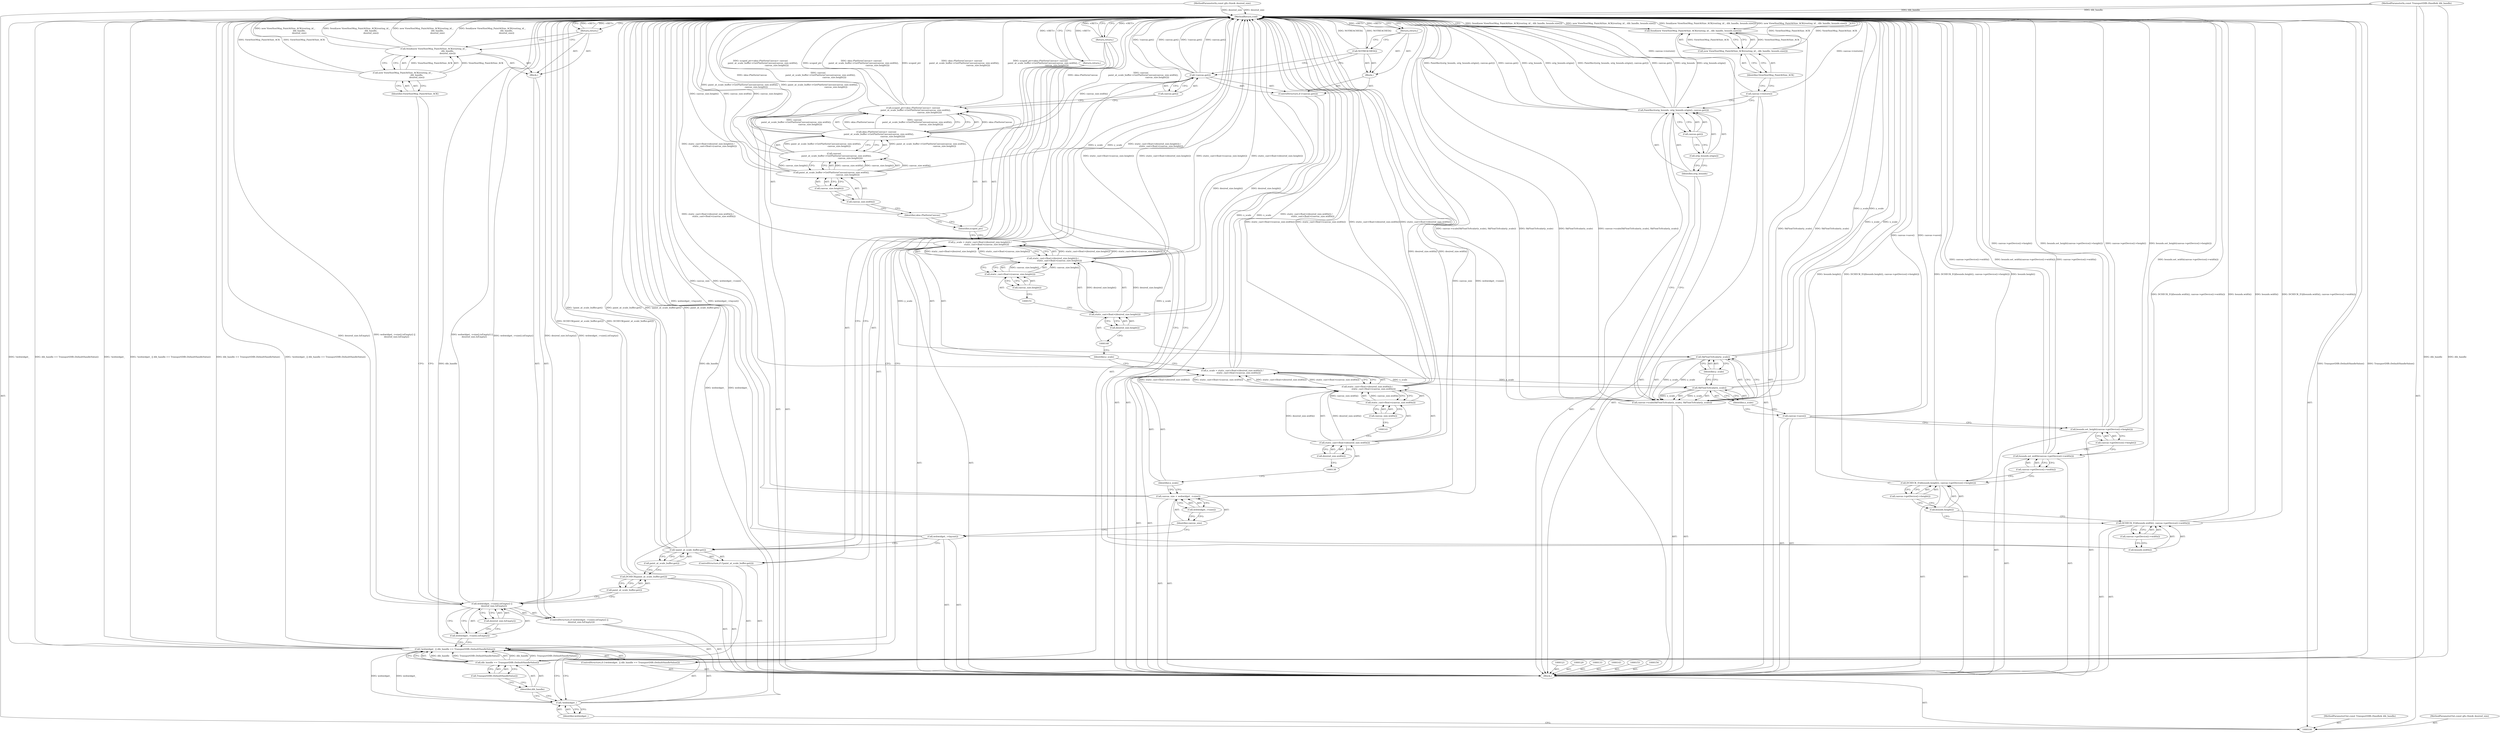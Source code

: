 digraph "0_Chrome_ee8d6fd30b022ac2c87b7a190c954e7bb3c9b21e_7" {
"1000193" [label="(MethodReturn,void)"];
"1000101" [label="(MethodParameterIn,const TransportDIB::Handle& dib_handle)"];
"1000348" [label="(MethodParameterOut,const TransportDIB::Handle& dib_handle)"];
"1000120" [label="(Return,return;)"];
"1000122" [label="(Call,DCHECK(paint_at_scale_buffer.get()))"];
"1000123" [label="(Call,paint_at_scale_buffer.get())"];
"1000124" [label="(ControlStructure,if (!paint_at_scale_buffer.get()))"];
"1000125" [label="(Call,!paint_at_scale_buffer.get())"];
"1000126" [label="(Call,paint_at_scale_buffer.get())"];
"1000127" [label="(Return,return;)"];
"1000102" [label="(MethodParameterIn,const gfx::Size& desired_size)"];
"1000349" [label="(MethodParameterOut,const gfx::Size& desired_size)"];
"1000103" [label="(Block,)"];
"1000128" [label="(Call,webwidget_->layout())"];
"1000130" [label="(Call,canvas_size = webwidget_->size())"];
"1000131" [label="(Identifier,canvas_size)"];
"1000132" [label="(Call,webwidget_->size())"];
"1000136" [label="(Call,static_cast<float>(desired_size.width()) /\n                  static_cast<float>(canvas_size.width()))"];
"1000137" [label="(Call,static_cast<float>(desired_size.width()))"];
"1000139" [label="(Call,desired_size.width())"];
"1000134" [label="(Call,x_scale = static_cast<float>(desired_size.width()) /\n                  static_cast<float>(canvas_size.width()))"];
"1000135" [label="(Identifier,x_scale)"];
"1000140" [label="(Call,static_cast<float>(canvas_size.width()))"];
"1000142" [label="(Call,canvas_size.width())"];
"1000146" [label="(Call,static_cast<float>(desired_size.height()) /\n                   static_cast<float>(canvas_size.height()))"];
"1000147" [label="(Call,static_cast<float>(desired_size.height()))"];
"1000149" [label="(Call,desired_size.height())"];
"1000144" [label="(Call,y_scale = static_cast<float>(desired_size.height()) /\n                   static_cast<float>(canvas_size.height()))"];
"1000145" [label="(Identifier,y_scale)"];
"1000150" [label="(Call,static_cast<float>(canvas_size.height()))"];
"1000152" [label="(Call,canvas_size.height())"];
"1000104" [label="(ControlStructure,if (!webwidget_ || dib_handle == TransportDIB::DefaultHandleValue()))"];
"1000108" [label="(Call,dib_handle == TransportDIB::DefaultHandleValue())"];
"1000109" [label="(Identifier,dib_handle)"];
"1000110" [label="(Call,TransportDIB::DefaultHandleValue())"];
"1000105" [label="(Call,!webwidget_ || dib_handle == TransportDIB::DefaultHandleValue())"];
"1000106" [label="(Call,!webwidget_)"];
"1000107" [label="(Identifier,webwidget_)"];
"1000157" [label="(Call,skia::PlatformCanvas> canvas(\n       paint_at_scale_buffer->GetPlatformCanvas(canvas_size.width(),\n                                               canvas_size.height())))"];
"1000158" [label="(Identifier,skia::PlatformCanvas)"];
"1000155" [label="(Call,scoped_ptr<skia::PlatformCanvas> canvas(\n       paint_at_scale_buffer->GetPlatformCanvas(canvas_size.width(),\n                                               canvas_size.height())))"];
"1000156" [label="(Identifier,scoped_ptr)"];
"1000159" [label="(Call,canvas(\n       paint_at_scale_buffer->GetPlatformCanvas(canvas_size.width(),\n                                               canvas_size.height())))"];
"1000161" [label="(Call,canvas_size.width())"];
"1000160" [label="(Call,paint_at_scale_buffer->GetPlatformCanvas(canvas_size.width(),\n                                               canvas_size.height()))"];
"1000162" [label="(Call,canvas_size.height())"];
"1000163" [label="(ControlStructure,if (!canvas.get()))"];
"1000166" [label="(Block,)"];
"1000164" [label="(Call,!canvas.get())"];
"1000165" [label="(Call,canvas.get())"];
"1000167" [label="(Call,NOTREACHED())"];
"1000168" [label="(Return,return;)"];
"1000111" [label="(Return,return;)"];
"1000170" [label="(Call,bounds.width())"];
"1000169" [label="(Call,DCHECK_EQ(bounds.width(), canvas->getDevice()->width()))"];
"1000171" [label="(Call,canvas->getDevice()->width())"];
"1000173" [label="(Call,bounds.height())"];
"1000172" [label="(Call,DCHECK_EQ(bounds.height(), canvas->getDevice()->height()))"];
"1000174" [label="(Call,canvas->getDevice()->height())"];
"1000176" [label="(Call,canvas->getDevice()->width())"];
"1000175" [label="(Call,bounds.set_width(canvas->getDevice()->width()))"];
"1000177" [label="(Call,bounds.set_height(canvas->getDevice()->height()))"];
"1000178" [label="(Call,canvas->getDevice()->height())"];
"1000179" [label="(Call,canvas->save())"];
"1000181" [label="(Call,SkFloatToScalar(x_scale))"];
"1000180" [label="(Call,canvas->scale(SkFloatToScalar(x_scale), SkFloatToScalar(y_scale)))"];
"1000182" [label="(Identifier,x_scale)"];
"1000183" [label="(Call,SkFloatToScalar(y_scale))"];
"1000184" [label="(Identifier,y_scale)"];
"1000186" [label="(Identifier,orig_bounds)"];
"1000185" [label="(Call,PaintRect(orig_bounds, orig_bounds.origin(), canvas.get()))"];
"1000187" [label="(Call,orig_bounds.origin())"];
"1000188" [label="(Call,canvas.get())"];
"1000189" [label="(Call,canvas->restore())"];
"1000192" [label="(Identifier,ViewHostMsg_PaintAtSize_ACK)"];
"1000190" [label="(Call,Send(new ViewHostMsg_PaintAtSize_ACK(routing_id_, dib_handle, bounds.size())))"];
"1000191" [label="(Call,new ViewHostMsg_PaintAtSize_ACK(routing_id_, dib_handle, bounds.size()))"];
"1000112" [label="(ControlStructure,if (webwidget_->size().isEmpty() ||\n      desired_size.IsEmpty()))"];
"1000113" [label="(Call,webwidget_->size().isEmpty() ||\n      desired_size.IsEmpty())"];
"1000114" [label="(Call,webwidget_->size().isEmpty())"];
"1000116" [label="(Block,)"];
"1000115" [label="(Call,desired_size.IsEmpty())"];
"1000119" [label="(Identifier,ViewHostMsg_PaintAtSize_ACK)"];
"1000117" [label="(Call,Send(new ViewHostMsg_PaintAtSize_ACK(routing_id_,\n                                         dib_handle,\n                                         desired_size)))"];
"1000118" [label="(Call,new ViewHostMsg_PaintAtSize_ACK(routing_id_,\n                                         dib_handle,\n                                         desired_size))"];
"1000193" -> "1000100"  [label="AST: "];
"1000193" -> "1000111"  [label="CFG: "];
"1000193" -> "1000120"  [label="CFG: "];
"1000193" -> "1000127"  [label="CFG: "];
"1000193" -> "1000168"  [label="CFG: "];
"1000193" -> "1000190"  [label="CFG: "];
"1000127" -> "1000193"  [label="DDG: <RET>"];
"1000168" -> "1000193"  [label="DDG: <RET>"];
"1000111" -> "1000193"  [label="DDG: <RET>"];
"1000120" -> "1000193"  [label="DDG: <RET>"];
"1000125" -> "1000193"  [label="DDG: !paint_at_scale_buffer.get()"];
"1000125" -> "1000193"  [label="DDG: paint_at_scale_buffer.get()"];
"1000105" -> "1000193"  [label="DDG: dib_handle == TransportDIB::DefaultHandleValue()"];
"1000105" -> "1000193"  [label="DDG: !webwidget_ || dib_handle == TransportDIB::DefaultHandleValue()"];
"1000105" -> "1000193"  [label="DDG: !webwidget_"];
"1000185" -> "1000193"  [label="DDG: PaintRect(orig_bounds, orig_bounds.origin(), canvas.get())"];
"1000185" -> "1000193"  [label="DDG: canvas.get()"];
"1000185" -> "1000193"  [label="DDG: orig_bounds"];
"1000185" -> "1000193"  [label="DDG: orig_bounds.origin()"];
"1000106" -> "1000193"  [label="DDG: webwidget_"];
"1000155" -> "1000193"  [label="DDG: skia::PlatformCanvas> canvas(\n       paint_at_scale_buffer->GetPlatformCanvas(canvas_size.width(),\n                                               canvas_size.height()))"];
"1000155" -> "1000193"  [label="DDG: scoped_ptr<skia::PlatformCanvas> canvas(\n       paint_at_scale_buffer->GetPlatformCanvas(canvas_size.width(),\n                                               canvas_size.height()))"];
"1000155" -> "1000193"  [label="DDG: scoped_ptr"];
"1000179" -> "1000193"  [label="DDG: canvas->save()"];
"1000180" -> "1000193"  [label="DDG: SkFloatToScalar(x_scale)"];
"1000180" -> "1000193"  [label="DDG: canvas->scale(SkFloatToScalar(x_scale), SkFloatToScalar(y_scale))"];
"1000180" -> "1000193"  [label="DDG: SkFloatToScalar(y_scale)"];
"1000117" -> "1000193"  [label="DDG: new ViewHostMsg_PaintAtSize_ACK(routing_id_,\n                                         dib_handle,\n                                         desired_size)"];
"1000117" -> "1000193"  [label="DDG: Send(new ViewHostMsg_PaintAtSize_ACK(routing_id_,\n                                         dib_handle,\n                                         desired_size))"];
"1000102" -> "1000193"  [label="DDG: desired_size"];
"1000118" -> "1000193"  [label="DDG: ViewHostMsg_PaintAtSize_ACK"];
"1000181" -> "1000193"  [label="DDG: x_scale"];
"1000157" -> "1000193"  [label="DDG: canvas(\n       paint_at_scale_buffer->GetPlatformCanvas(canvas_size.width(),\n                                               canvas_size.height()))"];
"1000157" -> "1000193"  [label="DDG: skia::PlatformCanvas"];
"1000177" -> "1000193"  [label="DDG: canvas->getDevice()->height()"];
"1000177" -> "1000193"  [label="DDG: bounds.set_height(canvas->getDevice()->height())"];
"1000164" -> "1000193"  [label="DDG: !canvas.get()"];
"1000164" -> "1000193"  [label="DDG: canvas.get()"];
"1000172" -> "1000193"  [label="DDG: DCHECK_EQ(bounds.height(), canvas->getDevice()->height())"];
"1000172" -> "1000193"  [label="DDG: bounds.height()"];
"1000169" -> "1000193"  [label="DDG: DCHECK_EQ(bounds.width(), canvas->getDevice()->width())"];
"1000169" -> "1000193"  [label="DDG: bounds.width()"];
"1000190" -> "1000193"  [label="DDG: Send(new ViewHostMsg_PaintAtSize_ACK(routing_id_, dib_handle, bounds.size()))"];
"1000190" -> "1000193"  [label="DDG: new ViewHostMsg_PaintAtSize_ACK(routing_id_, dib_handle, bounds.size())"];
"1000113" -> "1000193"  [label="DDG: webwidget_->size().isEmpty()"];
"1000113" -> "1000193"  [label="DDG: desired_size.IsEmpty()"];
"1000113" -> "1000193"  [label="DDG: webwidget_->size().isEmpty() ||\n      desired_size.IsEmpty()"];
"1000159" -> "1000193"  [label="DDG: paint_at_scale_buffer->GetPlatformCanvas(canvas_size.width(),\n                                               canvas_size.height())"];
"1000189" -> "1000193"  [label="DDG: canvas->restore()"];
"1000130" -> "1000193"  [label="DDG: webwidget_->size()"];
"1000130" -> "1000193"  [label="DDG: canvas_size"];
"1000137" -> "1000193"  [label="DDG: desired_size.width()"];
"1000136" -> "1000193"  [label="DDG: static_cast<float>(canvas_size.width())"];
"1000136" -> "1000193"  [label="DDG: static_cast<float>(desired_size.width())"];
"1000183" -> "1000193"  [label="DDG: y_scale"];
"1000167" -> "1000193"  [label="DDG: NOTREACHED()"];
"1000147" -> "1000193"  [label="DDG: desired_size.height()"];
"1000175" -> "1000193"  [label="DDG: canvas->getDevice()->width()"];
"1000175" -> "1000193"  [label="DDG: bounds.set_width(canvas->getDevice()->width())"];
"1000134" -> "1000193"  [label="DDG: x_scale"];
"1000134" -> "1000193"  [label="DDG: static_cast<float>(desired_size.width()) /\n                  static_cast<float>(canvas_size.width())"];
"1000101" -> "1000193"  [label="DDG: dib_handle"];
"1000108" -> "1000193"  [label="DDG: TransportDIB::DefaultHandleValue()"];
"1000108" -> "1000193"  [label="DDG: dib_handle"];
"1000122" -> "1000193"  [label="DDG: DCHECK(paint_at_scale_buffer.get())"];
"1000144" -> "1000193"  [label="DDG: y_scale"];
"1000144" -> "1000193"  [label="DDG: static_cast<float>(desired_size.height()) /\n                   static_cast<float>(canvas_size.height())"];
"1000146" -> "1000193"  [label="DDG: static_cast<float>(canvas_size.height())"];
"1000146" -> "1000193"  [label="DDG: static_cast<float>(desired_size.height())"];
"1000128" -> "1000193"  [label="DDG: webwidget_->layout()"];
"1000160" -> "1000193"  [label="DDG: canvas_size.height()"];
"1000160" -> "1000193"  [label="DDG: canvas_size.width()"];
"1000191" -> "1000193"  [label="DDG: ViewHostMsg_PaintAtSize_ACK"];
"1000101" -> "1000100"  [label="AST: "];
"1000101" -> "1000193"  [label="DDG: dib_handle"];
"1000101" -> "1000108"  [label="DDG: dib_handle"];
"1000348" -> "1000100"  [label="AST: "];
"1000120" -> "1000116"  [label="AST: "];
"1000120" -> "1000117"  [label="CFG: "];
"1000193" -> "1000120"  [label="CFG: "];
"1000120" -> "1000193"  [label="DDG: <RET>"];
"1000122" -> "1000103"  [label="AST: "];
"1000122" -> "1000123"  [label="CFG: "];
"1000123" -> "1000122"  [label="AST: "];
"1000126" -> "1000122"  [label="CFG: "];
"1000122" -> "1000193"  [label="DDG: DCHECK(paint_at_scale_buffer.get())"];
"1000123" -> "1000122"  [label="AST: "];
"1000123" -> "1000113"  [label="CFG: "];
"1000122" -> "1000123"  [label="CFG: "];
"1000124" -> "1000103"  [label="AST: "];
"1000125" -> "1000124"  [label="AST: "];
"1000127" -> "1000124"  [label="AST: "];
"1000125" -> "1000124"  [label="AST: "];
"1000125" -> "1000126"  [label="CFG: "];
"1000126" -> "1000125"  [label="AST: "];
"1000127" -> "1000125"  [label="CFG: "];
"1000128" -> "1000125"  [label="CFG: "];
"1000125" -> "1000193"  [label="DDG: !paint_at_scale_buffer.get()"];
"1000125" -> "1000193"  [label="DDG: paint_at_scale_buffer.get()"];
"1000126" -> "1000125"  [label="AST: "];
"1000126" -> "1000122"  [label="CFG: "];
"1000125" -> "1000126"  [label="CFG: "];
"1000127" -> "1000124"  [label="AST: "];
"1000127" -> "1000125"  [label="CFG: "];
"1000193" -> "1000127"  [label="CFG: "];
"1000127" -> "1000193"  [label="DDG: <RET>"];
"1000102" -> "1000100"  [label="AST: "];
"1000102" -> "1000193"  [label="DDG: desired_size"];
"1000349" -> "1000100"  [label="AST: "];
"1000103" -> "1000100"  [label="AST: "];
"1000104" -> "1000103"  [label="AST: "];
"1000112" -> "1000103"  [label="AST: "];
"1000121" -> "1000103"  [label="AST: "];
"1000122" -> "1000103"  [label="AST: "];
"1000124" -> "1000103"  [label="AST: "];
"1000128" -> "1000103"  [label="AST: "];
"1000129" -> "1000103"  [label="AST: "];
"1000130" -> "1000103"  [label="AST: "];
"1000133" -> "1000103"  [label="AST: "];
"1000134" -> "1000103"  [label="AST: "];
"1000143" -> "1000103"  [label="AST: "];
"1000144" -> "1000103"  [label="AST: "];
"1000153" -> "1000103"  [label="AST: "];
"1000154" -> "1000103"  [label="AST: "];
"1000155" -> "1000103"  [label="AST: "];
"1000163" -> "1000103"  [label="AST: "];
"1000169" -> "1000103"  [label="AST: "];
"1000172" -> "1000103"  [label="AST: "];
"1000175" -> "1000103"  [label="AST: "];
"1000177" -> "1000103"  [label="AST: "];
"1000179" -> "1000103"  [label="AST: "];
"1000180" -> "1000103"  [label="AST: "];
"1000185" -> "1000103"  [label="AST: "];
"1000189" -> "1000103"  [label="AST: "];
"1000190" -> "1000103"  [label="AST: "];
"1000128" -> "1000103"  [label="AST: "];
"1000128" -> "1000125"  [label="CFG: "];
"1000131" -> "1000128"  [label="CFG: "];
"1000128" -> "1000193"  [label="DDG: webwidget_->layout()"];
"1000130" -> "1000103"  [label="AST: "];
"1000130" -> "1000132"  [label="CFG: "];
"1000131" -> "1000130"  [label="AST: "];
"1000132" -> "1000130"  [label="AST: "];
"1000135" -> "1000130"  [label="CFG: "];
"1000130" -> "1000193"  [label="DDG: webwidget_->size()"];
"1000130" -> "1000193"  [label="DDG: canvas_size"];
"1000131" -> "1000130"  [label="AST: "];
"1000131" -> "1000128"  [label="CFG: "];
"1000132" -> "1000131"  [label="CFG: "];
"1000132" -> "1000130"  [label="AST: "];
"1000132" -> "1000131"  [label="CFG: "];
"1000130" -> "1000132"  [label="CFG: "];
"1000136" -> "1000134"  [label="AST: "];
"1000136" -> "1000140"  [label="CFG: "];
"1000137" -> "1000136"  [label="AST: "];
"1000140" -> "1000136"  [label="AST: "];
"1000134" -> "1000136"  [label="CFG: "];
"1000136" -> "1000193"  [label="DDG: static_cast<float>(canvas_size.width())"];
"1000136" -> "1000193"  [label="DDG: static_cast<float>(desired_size.width())"];
"1000136" -> "1000134"  [label="DDG: static_cast<float>(desired_size.width())"];
"1000136" -> "1000134"  [label="DDG: static_cast<float>(canvas_size.width())"];
"1000137" -> "1000136"  [label="DDG: desired_size.width()"];
"1000140" -> "1000136"  [label="DDG: canvas_size.width()"];
"1000137" -> "1000136"  [label="AST: "];
"1000137" -> "1000139"  [label="CFG: "];
"1000138" -> "1000137"  [label="AST: "];
"1000139" -> "1000137"  [label="AST: "];
"1000141" -> "1000137"  [label="CFG: "];
"1000137" -> "1000193"  [label="DDG: desired_size.width()"];
"1000137" -> "1000136"  [label="DDG: desired_size.width()"];
"1000139" -> "1000137"  [label="AST: "];
"1000139" -> "1000138"  [label="CFG: "];
"1000137" -> "1000139"  [label="CFG: "];
"1000134" -> "1000103"  [label="AST: "];
"1000134" -> "1000136"  [label="CFG: "];
"1000135" -> "1000134"  [label="AST: "];
"1000136" -> "1000134"  [label="AST: "];
"1000145" -> "1000134"  [label="CFG: "];
"1000134" -> "1000193"  [label="DDG: x_scale"];
"1000134" -> "1000193"  [label="DDG: static_cast<float>(desired_size.width()) /\n                  static_cast<float>(canvas_size.width())"];
"1000136" -> "1000134"  [label="DDG: static_cast<float>(desired_size.width())"];
"1000136" -> "1000134"  [label="DDG: static_cast<float>(canvas_size.width())"];
"1000134" -> "1000181"  [label="DDG: x_scale"];
"1000135" -> "1000134"  [label="AST: "];
"1000135" -> "1000130"  [label="CFG: "];
"1000138" -> "1000135"  [label="CFG: "];
"1000140" -> "1000136"  [label="AST: "];
"1000140" -> "1000142"  [label="CFG: "];
"1000141" -> "1000140"  [label="AST: "];
"1000142" -> "1000140"  [label="AST: "];
"1000136" -> "1000140"  [label="CFG: "];
"1000140" -> "1000136"  [label="DDG: canvas_size.width()"];
"1000142" -> "1000140"  [label="AST: "];
"1000142" -> "1000141"  [label="CFG: "];
"1000140" -> "1000142"  [label="CFG: "];
"1000146" -> "1000144"  [label="AST: "];
"1000146" -> "1000150"  [label="CFG: "];
"1000147" -> "1000146"  [label="AST: "];
"1000150" -> "1000146"  [label="AST: "];
"1000144" -> "1000146"  [label="CFG: "];
"1000146" -> "1000193"  [label="DDG: static_cast<float>(canvas_size.height())"];
"1000146" -> "1000193"  [label="DDG: static_cast<float>(desired_size.height())"];
"1000146" -> "1000144"  [label="DDG: static_cast<float>(desired_size.height())"];
"1000146" -> "1000144"  [label="DDG: static_cast<float>(canvas_size.height())"];
"1000147" -> "1000146"  [label="DDG: desired_size.height()"];
"1000150" -> "1000146"  [label="DDG: canvas_size.height()"];
"1000147" -> "1000146"  [label="AST: "];
"1000147" -> "1000149"  [label="CFG: "];
"1000148" -> "1000147"  [label="AST: "];
"1000149" -> "1000147"  [label="AST: "];
"1000151" -> "1000147"  [label="CFG: "];
"1000147" -> "1000193"  [label="DDG: desired_size.height()"];
"1000147" -> "1000146"  [label="DDG: desired_size.height()"];
"1000149" -> "1000147"  [label="AST: "];
"1000149" -> "1000148"  [label="CFG: "];
"1000147" -> "1000149"  [label="CFG: "];
"1000144" -> "1000103"  [label="AST: "];
"1000144" -> "1000146"  [label="CFG: "];
"1000145" -> "1000144"  [label="AST: "];
"1000146" -> "1000144"  [label="AST: "];
"1000156" -> "1000144"  [label="CFG: "];
"1000144" -> "1000193"  [label="DDG: y_scale"];
"1000144" -> "1000193"  [label="DDG: static_cast<float>(desired_size.height()) /\n                   static_cast<float>(canvas_size.height())"];
"1000146" -> "1000144"  [label="DDG: static_cast<float>(desired_size.height())"];
"1000146" -> "1000144"  [label="DDG: static_cast<float>(canvas_size.height())"];
"1000144" -> "1000183"  [label="DDG: y_scale"];
"1000145" -> "1000144"  [label="AST: "];
"1000145" -> "1000134"  [label="CFG: "];
"1000148" -> "1000145"  [label="CFG: "];
"1000150" -> "1000146"  [label="AST: "];
"1000150" -> "1000152"  [label="CFG: "];
"1000151" -> "1000150"  [label="AST: "];
"1000152" -> "1000150"  [label="AST: "];
"1000146" -> "1000150"  [label="CFG: "];
"1000150" -> "1000146"  [label="DDG: canvas_size.height()"];
"1000152" -> "1000150"  [label="AST: "];
"1000152" -> "1000151"  [label="CFG: "];
"1000150" -> "1000152"  [label="CFG: "];
"1000104" -> "1000103"  [label="AST: "];
"1000105" -> "1000104"  [label="AST: "];
"1000111" -> "1000104"  [label="AST: "];
"1000108" -> "1000105"  [label="AST: "];
"1000108" -> "1000110"  [label="CFG: "];
"1000109" -> "1000108"  [label="AST: "];
"1000110" -> "1000108"  [label="AST: "];
"1000105" -> "1000108"  [label="CFG: "];
"1000108" -> "1000193"  [label="DDG: TransportDIB::DefaultHandleValue()"];
"1000108" -> "1000193"  [label="DDG: dib_handle"];
"1000108" -> "1000105"  [label="DDG: dib_handle"];
"1000108" -> "1000105"  [label="DDG: TransportDIB::DefaultHandleValue()"];
"1000101" -> "1000108"  [label="DDG: dib_handle"];
"1000109" -> "1000108"  [label="AST: "];
"1000109" -> "1000106"  [label="CFG: "];
"1000110" -> "1000109"  [label="CFG: "];
"1000110" -> "1000108"  [label="AST: "];
"1000110" -> "1000109"  [label="CFG: "];
"1000108" -> "1000110"  [label="CFG: "];
"1000105" -> "1000104"  [label="AST: "];
"1000105" -> "1000106"  [label="CFG: "];
"1000105" -> "1000108"  [label="CFG: "];
"1000106" -> "1000105"  [label="AST: "];
"1000108" -> "1000105"  [label="AST: "];
"1000111" -> "1000105"  [label="CFG: "];
"1000114" -> "1000105"  [label="CFG: "];
"1000105" -> "1000193"  [label="DDG: dib_handle == TransportDIB::DefaultHandleValue()"];
"1000105" -> "1000193"  [label="DDG: !webwidget_ || dib_handle == TransportDIB::DefaultHandleValue()"];
"1000105" -> "1000193"  [label="DDG: !webwidget_"];
"1000106" -> "1000105"  [label="DDG: webwidget_"];
"1000108" -> "1000105"  [label="DDG: dib_handle"];
"1000108" -> "1000105"  [label="DDG: TransportDIB::DefaultHandleValue()"];
"1000106" -> "1000105"  [label="AST: "];
"1000106" -> "1000107"  [label="CFG: "];
"1000107" -> "1000106"  [label="AST: "];
"1000109" -> "1000106"  [label="CFG: "];
"1000105" -> "1000106"  [label="CFG: "];
"1000106" -> "1000193"  [label="DDG: webwidget_"];
"1000106" -> "1000105"  [label="DDG: webwidget_"];
"1000107" -> "1000106"  [label="AST: "];
"1000107" -> "1000100"  [label="CFG: "];
"1000106" -> "1000107"  [label="CFG: "];
"1000157" -> "1000155"  [label="AST: "];
"1000157" -> "1000159"  [label="CFG: "];
"1000158" -> "1000157"  [label="AST: "];
"1000159" -> "1000157"  [label="AST: "];
"1000155" -> "1000157"  [label="CFG: "];
"1000157" -> "1000193"  [label="DDG: canvas(\n       paint_at_scale_buffer->GetPlatformCanvas(canvas_size.width(),\n                                               canvas_size.height()))"];
"1000157" -> "1000193"  [label="DDG: skia::PlatformCanvas"];
"1000157" -> "1000155"  [label="DDG: skia::PlatformCanvas"];
"1000157" -> "1000155"  [label="DDG: canvas(\n       paint_at_scale_buffer->GetPlatformCanvas(canvas_size.width(),\n                                               canvas_size.height()))"];
"1000159" -> "1000157"  [label="DDG: paint_at_scale_buffer->GetPlatformCanvas(canvas_size.width(),\n                                               canvas_size.height())"];
"1000158" -> "1000157"  [label="AST: "];
"1000158" -> "1000156"  [label="CFG: "];
"1000161" -> "1000158"  [label="CFG: "];
"1000155" -> "1000103"  [label="AST: "];
"1000155" -> "1000157"  [label="CFG: "];
"1000156" -> "1000155"  [label="AST: "];
"1000157" -> "1000155"  [label="AST: "];
"1000165" -> "1000155"  [label="CFG: "];
"1000155" -> "1000193"  [label="DDG: skia::PlatformCanvas> canvas(\n       paint_at_scale_buffer->GetPlatformCanvas(canvas_size.width(),\n                                               canvas_size.height()))"];
"1000155" -> "1000193"  [label="DDG: scoped_ptr<skia::PlatformCanvas> canvas(\n       paint_at_scale_buffer->GetPlatformCanvas(canvas_size.width(),\n                                               canvas_size.height()))"];
"1000155" -> "1000193"  [label="DDG: scoped_ptr"];
"1000157" -> "1000155"  [label="DDG: skia::PlatformCanvas"];
"1000157" -> "1000155"  [label="DDG: canvas(\n       paint_at_scale_buffer->GetPlatformCanvas(canvas_size.width(),\n                                               canvas_size.height()))"];
"1000156" -> "1000155"  [label="AST: "];
"1000156" -> "1000144"  [label="CFG: "];
"1000158" -> "1000156"  [label="CFG: "];
"1000159" -> "1000157"  [label="AST: "];
"1000159" -> "1000160"  [label="CFG: "];
"1000160" -> "1000159"  [label="AST: "];
"1000157" -> "1000159"  [label="CFG: "];
"1000159" -> "1000193"  [label="DDG: paint_at_scale_buffer->GetPlatformCanvas(canvas_size.width(),\n                                               canvas_size.height())"];
"1000159" -> "1000157"  [label="DDG: paint_at_scale_buffer->GetPlatformCanvas(canvas_size.width(),\n                                               canvas_size.height())"];
"1000160" -> "1000159"  [label="DDG: canvas_size.width()"];
"1000160" -> "1000159"  [label="DDG: canvas_size.height()"];
"1000161" -> "1000160"  [label="AST: "];
"1000161" -> "1000158"  [label="CFG: "];
"1000162" -> "1000161"  [label="CFG: "];
"1000160" -> "1000159"  [label="AST: "];
"1000160" -> "1000162"  [label="CFG: "];
"1000161" -> "1000160"  [label="AST: "];
"1000162" -> "1000160"  [label="AST: "];
"1000159" -> "1000160"  [label="CFG: "];
"1000160" -> "1000193"  [label="DDG: canvas_size.height()"];
"1000160" -> "1000193"  [label="DDG: canvas_size.width()"];
"1000160" -> "1000159"  [label="DDG: canvas_size.width()"];
"1000160" -> "1000159"  [label="DDG: canvas_size.height()"];
"1000162" -> "1000160"  [label="AST: "];
"1000162" -> "1000161"  [label="CFG: "];
"1000160" -> "1000162"  [label="CFG: "];
"1000163" -> "1000103"  [label="AST: "];
"1000164" -> "1000163"  [label="AST: "];
"1000166" -> "1000163"  [label="AST: "];
"1000166" -> "1000163"  [label="AST: "];
"1000167" -> "1000166"  [label="AST: "];
"1000168" -> "1000166"  [label="AST: "];
"1000164" -> "1000163"  [label="AST: "];
"1000164" -> "1000165"  [label="CFG: "];
"1000165" -> "1000164"  [label="AST: "];
"1000167" -> "1000164"  [label="CFG: "];
"1000170" -> "1000164"  [label="CFG: "];
"1000164" -> "1000193"  [label="DDG: !canvas.get()"];
"1000164" -> "1000193"  [label="DDG: canvas.get()"];
"1000165" -> "1000164"  [label="AST: "];
"1000165" -> "1000155"  [label="CFG: "];
"1000164" -> "1000165"  [label="CFG: "];
"1000167" -> "1000166"  [label="AST: "];
"1000167" -> "1000164"  [label="CFG: "];
"1000168" -> "1000167"  [label="CFG: "];
"1000167" -> "1000193"  [label="DDG: NOTREACHED()"];
"1000168" -> "1000166"  [label="AST: "];
"1000168" -> "1000167"  [label="CFG: "];
"1000193" -> "1000168"  [label="CFG: "];
"1000168" -> "1000193"  [label="DDG: <RET>"];
"1000111" -> "1000104"  [label="AST: "];
"1000111" -> "1000105"  [label="CFG: "];
"1000193" -> "1000111"  [label="CFG: "];
"1000111" -> "1000193"  [label="DDG: <RET>"];
"1000170" -> "1000169"  [label="AST: "];
"1000170" -> "1000164"  [label="CFG: "];
"1000171" -> "1000170"  [label="CFG: "];
"1000169" -> "1000103"  [label="AST: "];
"1000169" -> "1000171"  [label="CFG: "];
"1000170" -> "1000169"  [label="AST: "];
"1000171" -> "1000169"  [label="AST: "];
"1000173" -> "1000169"  [label="CFG: "];
"1000169" -> "1000193"  [label="DDG: DCHECK_EQ(bounds.width(), canvas->getDevice()->width())"];
"1000169" -> "1000193"  [label="DDG: bounds.width()"];
"1000171" -> "1000169"  [label="AST: "];
"1000171" -> "1000170"  [label="CFG: "];
"1000169" -> "1000171"  [label="CFG: "];
"1000173" -> "1000172"  [label="AST: "];
"1000173" -> "1000169"  [label="CFG: "];
"1000174" -> "1000173"  [label="CFG: "];
"1000172" -> "1000103"  [label="AST: "];
"1000172" -> "1000174"  [label="CFG: "];
"1000173" -> "1000172"  [label="AST: "];
"1000174" -> "1000172"  [label="AST: "];
"1000176" -> "1000172"  [label="CFG: "];
"1000172" -> "1000193"  [label="DDG: DCHECK_EQ(bounds.height(), canvas->getDevice()->height())"];
"1000172" -> "1000193"  [label="DDG: bounds.height()"];
"1000174" -> "1000172"  [label="AST: "];
"1000174" -> "1000173"  [label="CFG: "];
"1000172" -> "1000174"  [label="CFG: "];
"1000176" -> "1000175"  [label="AST: "];
"1000176" -> "1000172"  [label="CFG: "];
"1000175" -> "1000176"  [label="CFG: "];
"1000175" -> "1000103"  [label="AST: "];
"1000175" -> "1000176"  [label="CFG: "];
"1000176" -> "1000175"  [label="AST: "];
"1000178" -> "1000175"  [label="CFG: "];
"1000175" -> "1000193"  [label="DDG: canvas->getDevice()->width()"];
"1000175" -> "1000193"  [label="DDG: bounds.set_width(canvas->getDevice()->width())"];
"1000177" -> "1000103"  [label="AST: "];
"1000177" -> "1000178"  [label="CFG: "];
"1000178" -> "1000177"  [label="AST: "];
"1000179" -> "1000177"  [label="CFG: "];
"1000177" -> "1000193"  [label="DDG: canvas->getDevice()->height()"];
"1000177" -> "1000193"  [label="DDG: bounds.set_height(canvas->getDevice()->height())"];
"1000178" -> "1000177"  [label="AST: "];
"1000178" -> "1000175"  [label="CFG: "];
"1000177" -> "1000178"  [label="CFG: "];
"1000179" -> "1000103"  [label="AST: "];
"1000179" -> "1000177"  [label="CFG: "];
"1000182" -> "1000179"  [label="CFG: "];
"1000179" -> "1000193"  [label="DDG: canvas->save()"];
"1000181" -> "1000180"  [label="AST: "];
"1000181" -> "1000182"  [label="CFG: "];
"1000182" -> "1000181"  [label="AST: "];
"1000184" -> "1000181"  [label="CFG: "];
"1000181" -> "1000193"  [label="DDG: x_scale"];
"1000181" -> "1000180"  [label="DDG: x_scale"];
"1000134" -> "1000181"  [label="DDG: x_scale"];
"1000180" -> "1000103"  [label="AST: "];
"1000180" -> "1000183"  [label="CFG: "];
"1000181" -> "1000180"  [label="AST: "];
"1000183" -> "1000180"  [label="AST: "];
"1000186" -> "1000180"  [label="CFG: "];
"1000180" -> "1000193"  [label="DDG: SkFloatToScalar(x_scale)"];
"1000180" -> "1000193"  [label="DDG: canvas->scale(SkFloatToScalar(x_scale), SkFloatToScalar(y_scale))"];
"1000180" -> "1000193"  [label="DDG: SkFloatToScalar(y_scale)"];
"1000181" -> "1000180"  [label="DDG: x_scale"];
"1000183" -> "1000180"  [label="DDG: y_scale"];
"1000182" -> "1000181"  [label="AST: "];
"1000182" -> "1000179"  [label="CFG: "];
"1000181" -> "1000182"  [label="CFG: "];
"1000183" -> "1000180"  [label="AST: "];
"1000183" -> "1000184"  [label="CFG: "];
"1000184" -> "1000183"  [label="AST: "];
"1000180" -> "1000183"  [label="CFG: "];
"1000183" -> "1000193"  [label="DDG: y_scale"];
"1000183" -> "1000180"  [label="DDG: y_scale"];
"1000144" -> "1000183"  [label="DDG: y_scale"];
"1000184" -> "1000183"  [label="AST: "];
"1000184" -> "1000181"  [label="CFG: "];
"1000183" -> "1000184"  [label="CFG: "];
"1000186" -> "1000185"  [label="AST: "];
"1000186" -> "1000180"  [label="CFG: "];
"1000187" -> "1000186"  [label="CFG: "];
"1000185" -> "1000103"  [label="AST: "];
"1000185" -> "1000188"  [label="CFG: "];
"1000186" -> "1000185"  [label="AST: "];
"1000187" -> "1000185"  [label="AST: "];
"1000188" -> "1000185"  [label="AST: "];
"1000189" -> "1000185"  [label="CFG: "];
"1000185" -> "1000193"  [label="DDG: PaintRect(orig_bounds, orig_bounds.origin(), canvas.get())"];
"1000185" -> "1000193"  [label="DDG: canvas.get()"];
"1000185" -> "1000193"  [label="DDG: orig_bounds"];
"1000185" -> "1000193"  [label="DDG: orig_bounds.origin()"];
"1000187" -> "1000185"  [label="AST: "];
"1000187" -> "1000186"  [label="CFG: "];
"1000188" -> "1000187"  [label="CFG: "];
"1000188" -> "1000185"  [label="AST: "];
"1000188" -> "1000187"  [label="CFG: "];
"1000185" -> "1000188"  [label="CFG: "];
"1000189" -> "1000103"  [label="AST: "];
"1000189" -> "1000185"  [label="CFG: "];
"1000192" -> "1000189"  [label="CFG: "];
"1000189" -> "1000193"  [label="DDG: canvas->restore()"];
"1000192" -> "1000191"  [label="AST: "];
"1000192" -> "1000189"  [label="CFG: "];
"1000191" -> "1000192"  [label="CFG: "];
"1000190" -> "1000103"  [label="AST: "];
"1000190" -> "1000191"  [label="CFG: "];
"1000191" -> "1000190"  [label="AST: "];
"1000193" -> "1000190"  [label="CFG: "];
"1000190" -> "1000193"  [label="DDG: Send(new ViewHostMsg_PaintAtSize_ACK(routing_id_, dib_handle, bounds.size()))"];
"1000190" -> "1000193"  [label="DDG: new ViewHostMsg_PaintAtSize_ACK(routing_id_, dib_handle, bounds.size())"];
"1000191" -> "1000190"  [label="DDG: ViewHostMsg_PaintAtSize_ACK"];
"1000191" -> "1000190"  [label="AST: "];
"1000191" -> "1000192"  [label="CFG: "];
"1000192" -> "1000191"  [label="AST: "];
"1000190" -> "1000191"  [label="CFG: "];
"1000191" -> "1000193"  [label="DDG: ViewHostMsg_PaintAtSize_ACK"];
"1000191" -> "1000190"  [label="DDG: ViewHostMsg_PaintAtSize_ACK"];
"1000112" -> "1000103"  [label="AST: "];
"1000113" -> "1000112"  [label="AST: "];
"1000116" -> "1000112"  [label="AST: "];
"1000113" -> "1000112"  [label="AST: "];
"1000113" -> "1000114"  [label="CFG: "];
"1000113" -> "1000115"  [label="CFG: "];
"1000114" -> "1000113"  [label="AST: "];
"1000115" -> "1000113"  [label="AST: "];
"1000119" -> "1000113"  [label="CFG: "];
"1000123" -> "1000113"  [label="CFG: "];
"1000113" -> "1000193"  [label="DDG: webwidget_->size().isEmpty()"];
"1000113" -> "1000193"  [label="DDG: desired_size.IsEmpty()"];
"1000113" -> "1000193"  [label="DDG: webwidget_->size().isEmpty() ||\n      desired_size.IsEmpty()"];
"1000114" -> "1000113"  [label="AST: "];
"1000114" -> "1000105"  [label="CFG: "];
"1000115" -> "1000114"  [label="CFG: "];
"1000113" -> "1000114"  [label="CFG: "];
"1000116" -> "1000112"  [label="AST: "];
"1000117" -> "1000116"  [label="AST: "];
"1000120" -> "1000116"  [label="AST: "];
"1000115" -> "1000113"  [label="AST: "];
"1000115" -> "1000114"  [label="CFG: "];
"1000113" -> "1000115"  [label="CFG: "];
"1000119" -> "1000118"  [label="AST: "];
"1000119" -> "1000113"  [label="CFG: "];
"1000118" -> "1000119"  [label="CFG: "];
"1000117" -> "1000116"  [label="AST: "];
"1000117" -> "1000118"  [label="CFG: "];
"1000118" -> "1000117"  [label="AST: "];
"1000120" -> "1000117"  [label="CFG: "];
"1000117" -> "1000193"  [label="DDG: new ViewHostMsg_PaintAtSize_ACK(routing_id_,\n                                         dib_handle,\n                                         desired_size)"];
"1000117" -> "1000193"  [label="DDG: Send(new ViewHostMsg_PaintAtSize_ACK(routing_id_,\n                                         dib_handle,\n                                         desired_size))"];
"1000118" -> "1000117"  [label="DDG: ViewHostMsg_PaintAtSize_ACK"];
"1000118" -> "1000117"  [label="AST: "];
"1000118" -> "1000119"  [label="CFG: "];
"1000119" -> "1000118"  [label="AST: "];
"1000117" -> "1000118"  [label="CFG: "];
"1000118" -> "1000193"  [label="DDG: ViewHostMsg_PaintAtSize_ACK"];
"1000118" -> "1000117"  [label="DDG: ViewHostMsg_PaintAtSize_ACK"];
}
